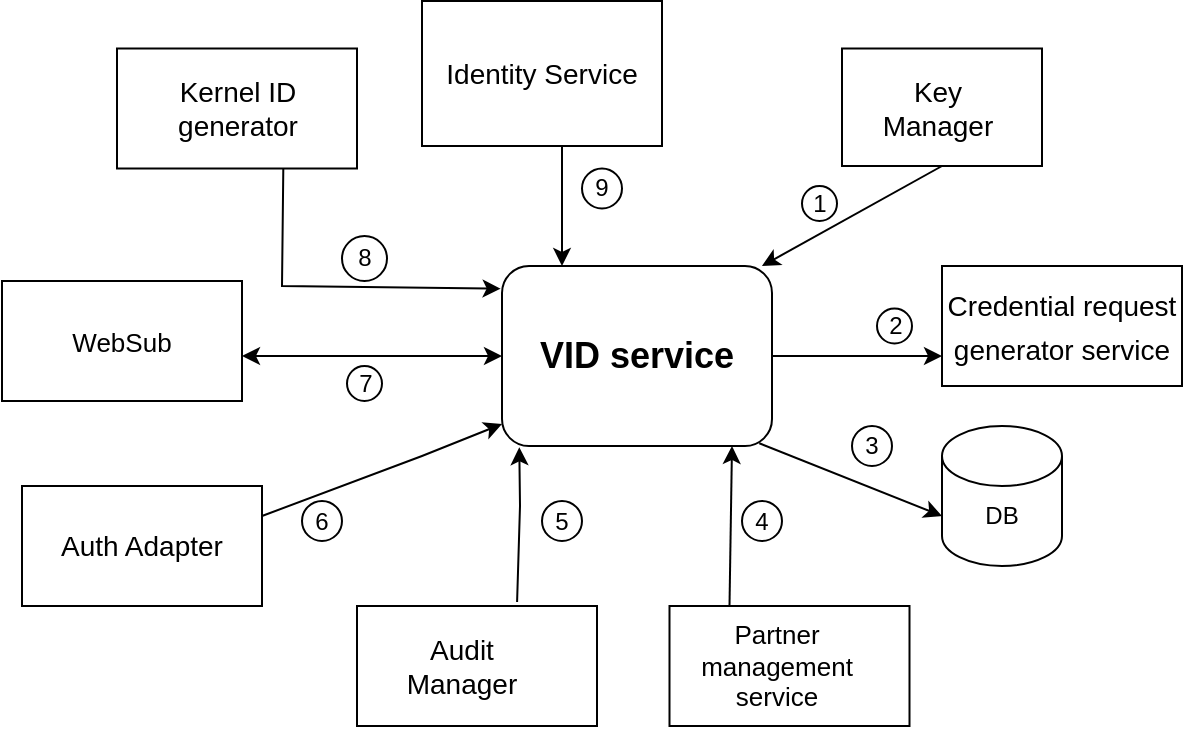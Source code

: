 <mxfile version="16.5.2" type="github">
  <diagram id="yqBjzgYDcLQsE_bjkhoh" name="Page-1">
    <mxGraphModel dx="782" dy="468" grid="1" gridSize="10" guides="1" tooltips="1" connect="1" arrows="1" fold="1" page="1" pageScale="1" pageWidth="850" pageHeight="1100" math="0" shadow="0">
      <root>
        <mxCell id="0" />
        <mxCell id="1" parent="0" />
        <mxCell id="xPYrDUrBfEV6JEniaKv3-1" value="&lt;b&gt;&lt;font style=&quot;font-size: 18px&quot;&gt;VID service&lt;/font&gt;&lt;/b&gt;" style="rounded=1;whiteSpace=wrap;html=1;" vertex="1" parent="1">
          <mxGeometry x="350" y="190" width="135" height="90" as="geometry" />
        </mxCell>
        <mxCell id="xPYrDUrBfEV6JEniaKv3-2" value="&lt;span style=&quot;color: rgba(0 , 0 , 0 , 0) ; font-family: monospace ; font-size: 0px&quot;&gt;%3CmxGraphModel%3E%3Croot%3E%3CmxCell%20id%3D%220%22%2F%3E%3CmxCell%20id%3D%221%22%20parent%3D%220%22%2F%3E%3CmxCell%20id%3D%222%22%20value%3D%22Partner%20Management%20Service%22%20style%3D%22rounded%3D0%3BwhiteSpace%3Dwrap%3Bhtml%3D1%3B%22%20vertex%3D%221%22%20parent%3D%221%22%3E%3CmxGeometry%20x%3D%22590%22%20y%3D%22315%22%20width%3D%22120%22%20height%3D%2260%22%20as%3D%22geometry%22%2F%3E%3C%2FmxCell%3E%3C%2Froot%3E%3C%2FmxGraphModel%3E&lt;/span&gt;" style="rounded=0;whiteSpace=wrap;html=1;" vertex="1" parent="1">
          <mxGeometry x="433.75" y="360" width="120" height="60" as="geometry" />
        </mxCell>
        <mxCell id="xPYrDUrBfEV6JEniaKv3-3" value="&lt;font style=&quot;font-size: 13px&quot;&gt;WebSub&lt;/font&gt;" style="rounded=0;whiteSpace=wrap;html=1;" vertex="1" parent="1">
          <mxGeometry x="100" y="197.5" width="120" height="60" as="geometry" />
        </mxCell>
        <mxCell id="xPYrDUrBfEV6JEniaKv3-4" value="&lt;font style=&quot;font-size: 14px&quot;&gt;Auth Adapter&lt;/font&gt;" style="rounded=0;whiteSpace=wrap;html=1;" vertex="1" parent="1">
          <mxGeometry x="110" y="300" width="120" height="60" as="geometry" />
        </mxCell>
        <mxCell id="xPYrDUrBfEV6JEniaKv3-5" value="" style="rounded=0;whiteSpace=wrap;html=1;" vertex="1" parent="1">
          <mxGeometry x="277.5" y="360" width="120" height="60" as="geometry" />
        </mxCell>
        <mxCell id="xPYrDUrBfEV6JEniaKv3-7" value="" style="rounded=0;whiteSpace=wrap;html=1;" vertex="1" parent="1">
          <mxGeometry x="520" y="81.25" width="100" height="58.75" as="geometry" />
        </mxCell>
        <mxCell id="xPYrDUrBfEV6JEniaKv3-9" value="&lt;font style=&quot;font-size: 14px&quot;&gt;Key Manager&lt;/font&gt;" style="text;html=1;strokeColor=none;fillColor=none;align=center;verticalAlign=middle;whiteSpace=wrap;rounded=0;" vertex="1" parent="1">
          <mxGeometry x="537.5" y="96.25" width="60" height="30" as="geometry" />
        </mxCell>
        <mxCell id="xPYrDUrBfEV6JEniaKv3-12" value="" style="shape=cylinder3;whiteSpace=wrap;html=1;boundedLbl=1;backgroundOutline=1;size=15;" vertex="1" parent="1">
          <mxGeometry x="570" y="270" width="60" height="70" as="geometry" />
        </mxCell>
        <mxCell id="xPYrDUrBfEV6JEniaKv3-13" value="DB" style="text;html=1;strokeColor=none;fillColor=none;align=center;verticalAlign=middle;whiteSpace=wrap;rounded=0;" vertex="1" parent="1">
          <mxGeometry x="570" y="290" width="60" height="50" as="geometry" />
        </mxCell>
        <mxCell id="xPYrDUrBfEV6JEniaKv3-14" value="&lt;font style=&quot;font-size: 13px&quot;&gt;Partner management service&lt;/font&gt;" style="text;html=1;strokeColor=none;fillColor=none;align=center;verticalAlign=middle;whiteSpace=wrap;rounded=0;" vertex="1" parent="1">
          <mxGeometry x="450" y="380" width="75" height="20" as="geometry" />
        </mxCell>
        <mxCell id="xPYrDUrBfEV6JEniaKv3-15" value="&lt;font style=&quot;font-size: 14px&quot;&gt;Audit Manager&lt;/font&gt;" style="text;html=1;strokeColor=none;fillColor=none;align=center;verticalAlign=middle;whiteSpace=wrap;rounded=0;" vertex="1" parent="1">
          <mxGeometry x="300" y="375" width="60" height="30" as="geometry" />
        </mxCell>
        <mxCell id="xPYrDUrBfEV6JEniaKv3-17" value="&lt;font style=&quot;font-size: 14px&quot;&gt;Identity Service&lt;/font&gt;" style="rounded=0;whiteSpace=wrap;html=1;" vertex="1" parent="1">
          <mxGeometry x="310" y="57.5" width="120" height="72.5" as="geometry" />
        </mxCell>
        <mxCell id="xPYrDUrBfEV6JEniaKv3-23" value="1" style="ellipse;whiteSpace=wrap;html=1;aspect=fixed;" vertex="1" parent="1">
          <mxGeometry x="500" y="150" width="17.5" height="17.5" as="geometry" />
        </mxCell>
        <mxCell id="xPYrDUrBfEV6JEniaKv3-25" value="2" style="ellipse;whiteSpace=wrap;html=1;aspect=fixed;" vertex="1" parent="1">
          <mxGeometry x="537.5" y="211.25" width="17.5" height="17.5" as="geometry" />
        </mxCell>
        <mxCell id="xPYrDUrBfEV6JEniaKv3-26" value="3" style="ellipse;whiteSpace=wrap;html=1;aspect=fixed;" vertex="1" parent="1">
          <mxGeometry x="525" y="270" width="20" height="20" as="geometry" />
        </mxCell>
        <mxCell id="xPYrDUrBfEV6JEniaKv3-29" value="6" style="ellipse;whiteSpace=wrap;html=1;aspect=fixed;" vertex="1" parent="1">
          <mxGeometry x="250" y="307.5" width="20" height="20" as="geometry" />
        </mxCell>
        <mxCell id="xPYrDUrBfEV6JEniaKv3-31" value="8" style="ellipse;whiteSpace=wrap;html=1;aspect=fixed;" vertex="1" parent="1">
          <mxGeometry x="270" y="175" width="22.5" height="22.5" as="geometry" />
        </mxCell>
        <mxCell id="xPYrDUrBfEV6JEniaKv3-32" value="9" style="ellipse;whiteSpace=wrap;html=1;aspect=fixed;" vertex="1" parent="1">
          <mxGeometry x="390" y="141.25" width="20" height="20" as="geometry" />
        </mxCell>
        <mxCell id="xPYrDUrBfEV6JEniaKv3-34" value="&lt;font style=&quot;font-size: 14px&quot;&gt;Credential request generator service&lt;/font&gt;" style="rounded=0;whiteSpace=wrap;html=1;fontSize=18;" vertex="1" parent="1">
          <mxGeometry x="570" y="190" width="120" height="60" as="geometry" />
        </mxCell>
        <mxCell id="xPYrDUrBfEV6JEniaKv3-36" value="" style="endArrow=classic;startArrow=classic;html=1;rounded=0;fontSize=14;entryX=0;entryY=0.5;entryDx=0;entryDy=0;" edge="1" parent="1" target="xPYrDUrBfEV6JEniaKv3-1">
          <mxGeometry width="50" height="50" relative="1" as="geometry">
            <mxPoint x="220" y="235" as="sourcePoint" />
            <mxPoint x="340" y="235" as="targetPoint" />
            <Array as="points" />
          </mxGeometry>
        </mxCell>
        <mxCell id="xPYrDUrBfEV6JEniaKv3-38" value="" style="endArrow=classic;html=1;rounded=0;fontSize=14;entryX=0;entryY=0.5;entryDx=0;entryDy=0;exitX=0.953;exitY=0.985;exitDx=0;exitDy=0;exitPerimeter=0;" edge="1" parent="1" source="xPYrDUrBfEV6JEniaKv3-1" target="xPYrDUrBfEV6JEniaKv3-13">
          <mxGeometry width="50" height="50" relative="1" as="geometry">
            <mxPoint x="480" y="280" as="sourcePoint" />
            <mxPoint x="360" y="180" as="targetPoint" />
          </mxGeometry>
        </mxCell>
        <mxCell id="xPYrDUrBfEV6JEniaKv3-39" value="" style="endArrow=classic;html=1;rounded=0;fontSize=14;entryX=0;entryY=0.75;entryDx=0;entryDy=0;exitX=1;exitY=0.5;exitDx=0;exitDy=0;" edge="1" parent="1" source="xPYrDUrBfEV6JEniaKv3-1" target="xPYrDUrBfEV6JEniaKv3-34">
          <mxGeometry width="50" height="50" relative="1" as="geometry">
            <mxPoint x="490" y="235" as="sourcePoint" />
            <mxPoint x="360" y="180" as="targetPoint" />
          </mxGeometry>
        </mxCell>
        <mxCell id="xPYrDUrBfEV6JEniaKv3-41" value="" style="endArrow=classic;html=1;rounded=0;fontSize=14;exitX=0.667;exitY=-0.033;exitDx=0;exitDy=0;exitPerimeter=0;entryX=0.064;entryY=1.007;entryDx=0;entryDy=0;entryPerimeter=0;" edge="1" parent="1" source="xPYrDUrBfEV6JEniaKv3-5" target="xPYrDUrBfEV6JEniaKv3-1">
          <mxGeometry width="50" height="50" relative="1" as="geometry">
            <mxPoint x="310" y="230" as="sourcePoint" />
            <mxPoint x="360" y="290" as="targetPoint" />
            <Array as="points">
              <mxPoint x="359" y="310" />
            </Array>
          </mxGeometry>
        </mxCell>
        <mxCell id="xPYrDUrBfEV6JEniaKv3-42" value="" style="endArrow=classic;html=1;rounded=0;fontSize=14;exitX=0.25;exitY=0;exitDx=0;exitDy=0;" edge="1" parent="1" source="xPYrDUrBfEV6JEniaKv3-2">
          <mxGeometry width="50" height="50" relative="1" as="geometry">
            <mxPoint x="310" y="230" as="sourcePoint" />
            <mxPoint x="465" y="280" as="targetPoint" />
          </mxGeometry>
        </mxCell>
        <mxCell id="xPYrDUrBfEV6JEniaKv3-44" value="" style="endArrow=classic;html=1;rounded=0;fontSize=14;entryX=-0.005;entryY=0.126;entryDx=0;entryDy=0;entryPerimeter=0;exitX=0.693;exitY=0.99;exitDx=0;exitDy=0;exitPerimeter=0;" edge="1" parent="1" source="xPYrDUrBfEV6JEniaKv3-51" target="xPYrDUrBfEV6JEniaKv3-1">
          <mxGeometry width="50" height="50" relative="1" as="geometry">
            <mxPoint x="240" y="150" as="sourcePoint" />
            <mxPoint x="360" y="180" as="targetPoint" />
            <Array as="points">
              <mxPoint x="240" y="200" />
            </Array>
          </mxGeometry>
        </mxCell>
        <mxCell id="xPYrDUrBfEV6JEniaKv3-45" value="" style="endArrow=classic;html=1;rounded=0;fontSize=14;" edge="1" parent="1">
          <mxGeometry width="50" height="50" relative="1" as="geometry">
            <mxPoint x="380" y="130" as="sourcePoint" />
            <mxPoint x="380" y="190" as="targetPoint" />
          </mxGeometry>
        </mxCell>
        <mxCell id="xPYrDUrBfEV6JEniaKv3-46" value="" style="endArrow=classic;html=1;rounded=0;fontSize=14;exitX=0.5;exitY=1;exitDx=0;exitDy=0;" edge="1" parent="1" source="xPYrDUrBfEV6JEniaKv3-7">
          <mxGeometry width="50" height="50" relative="1" as="geometry">
            <mxPoint x="310" y="230" as="sourcePoint" />
            <mxPoint x="480" y="190" as="targetPoint" />
          </mxGeometry>
        </mxCell>
        <mxCell id="xPYrDUrBfEV6JEniaKv3-50" value="" style="endArrow=classic;html=1;rounded=0;fontSize=13;exitX=1;exitY=0.25;exitDx=0;exitDy=0;" edge="1" parent="1" source="xPYrDUrBfEV6JEniaKv3-4">
          <mxGeometry width="50" height="50" relative="1" as="geometry">
            <mxPoint x="290" y="300" as="sourcePoint" />
            <mxPoint x="350" y="269" as="targetPoint" />
            <Array as="points">
              <mxPoint x="310" y="285" />
            </Array>
          </mxGeometry>
        </mxCell>
        <mxCell id="xPYrDUrBfEV6JEniaKv3-51" value="Kernel ID generator" style="rounded=0;whiteSpace=wrap;html=1;fontSize=14;" vertex="1" parent="1">
          <mxGeometry x="157.5" y="81.25" width="120" height="60" as="geometry" />
        </mxCell>
        <mxCell id="xPYrDUrBfEV6JEniaKv3-67" value="4" style="ellipse;whiteSpace=wrap;html=1;aspect=fixed;" vertex="1" parent="1">
          <mxGeometry x="470" y="307.5" width="20" height="20" as="geometry" />
        </mxCell>
        <mxCell id="xPYrDUrBfEV6JEniaKv3-71" value="5" style="ellipse;whiteSpace=wrap;html=1;aspect=fixed;" vertex="1" parent="1">
          <mxGeometry x="370" y="307.5" width="20" height="20" as="geometry" />
        </mxCell>
        <mxCell id="xPYrDUrBfEV6JEniaKv3-73" value="7" style="ellipse;whiteSpace=wrap;html=1;aspect=fixed;" vertex="1" parent="1">
          <mxGeometry x="272.5" y="240" width="17.5" height="17.5" as="geometry" />
        </mxCell>
      </root>
    </mxGraphModel>
  </diagram>
</mxfile>

